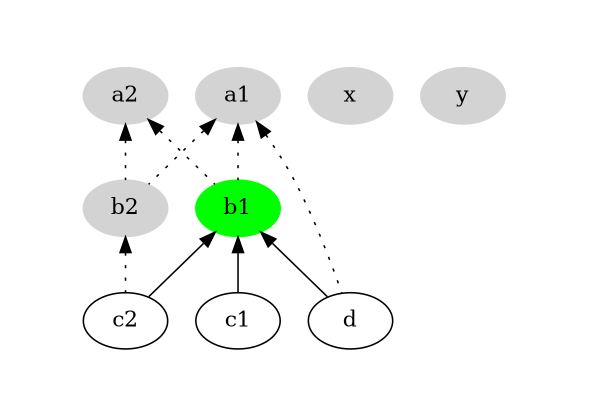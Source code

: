 digraph g2
{
  viewport="290, 200, 0.75, 140, 90"
  a1 [style=filled color=lightgray]
  a2 [style=filled color=lightgray]
  b1 [style=filled color=green]
  b2 [style=filled color=lightgray]
  c1
  c2
  d

  a1 -> b1 [style=dotted dir=back]
  a1 -> b2 [style=dotted dir=back]
  a2 -> b1 [style=dotted dir=back]
  a2 -> b2 [style=dotted dir=back]
  b1 -> c1 [dir=back]
  b1 -> c2 [dir=back]
  b2 -> c2 [style=dotted dir=back]
  a1 -> d [style=dotted dir=back]
  b1 -> d [dir=back]
  x [style=filled color=lightgray]
  y [style=filled color=lightgray]
}
